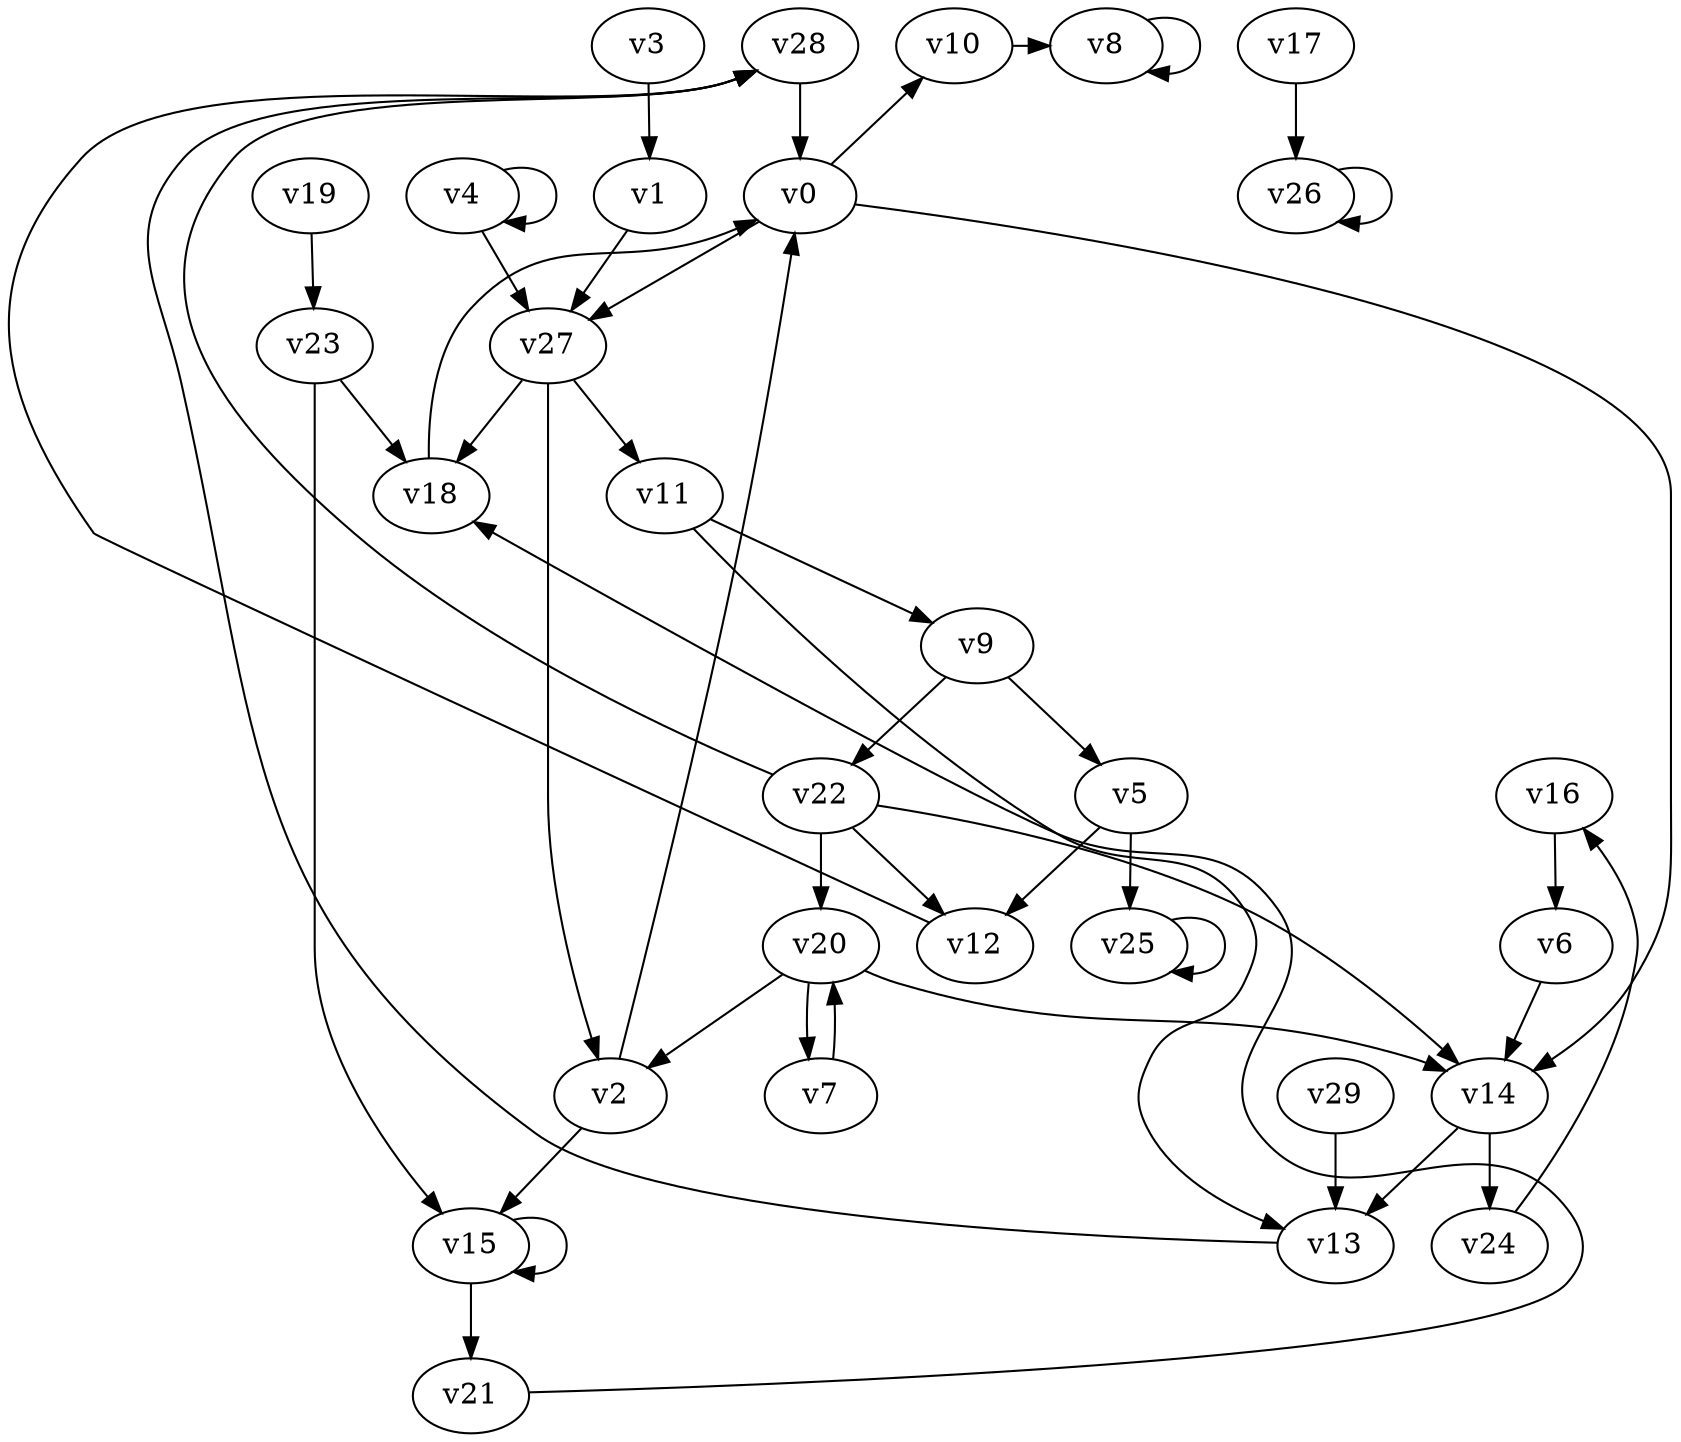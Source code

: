 // Benchmark game 37 - 30 vertices
// time_bound: 15
// targets: v27
digraph G {
    v0 [name="v0", player=1];
    v1 [name="v1", player=1];
    v2 [name="v2", player=0];
    v3 [name="v3", player=0];
    v4 [name="v4", player=0];
    v5 [name="v5", player=0];
    v6 [name="v6", player=1];
    v7 [name="v7", player=1];
    v8 [name="v8", player=0];
    v9 [name="v9", player=1];
    v10 [name="v10", player=1];
    v11 [name="v11", player=1];
    v12 [name="v12", player=1];
    v13 [name="v13", player=0];
    v14 [name="v14", player=0];
    v15 [name="v15", player=0];
    v16 [name="v16", player=0];
    v17 [name="v17", player=0];
    v18 [name="v18", player=0];
    v19 [name="v19", player=1];
    v20 [name="v20", player=0];
    v21 [name="v21", player=0];
    v22 [name="v22", player=0];
    v23 [name="v23", player=1];
    v24 [name="v24", player=1];
    v25 [name="v25", player=1];
    v26 [name="v26", player=0];
    v27 [name="v27", player=1, target=1];
    v28 [name="v28", player=0];
    v29 [name="v29", player=0];

    v0 -> v10 [constraint="t >= 4"];
    v1 -> v27 [constraint="t >= 1"];
    v2 -> v15;
    v3 -> v1;
    v4 -> v4 [constraint="t mod 5 == 1"];
    v5 -> v12;
    v6 -> v14;
    v7 -> v20;
    v8 -> v8 [constraint="t >= 1"];
    v9 -> v22;
    v10 -> v8 [constraint="t < 12"];
    v11 -> v13 [constraint="t < 8"];
    v12 -> v28 [constraint="t >= 5"];
    v13 -> v28 [constraint="t mod 3 == 0"];
    v14 -> v13;
    v15 -> v15;
    v16 -> v6;
    v17 -> v26;
    v18 -> v0;
    v19 -> v23;
    v20 -> v7;
    v21 -> v18 [constraint="t mod 3 == 2"];
    v22 -> v28 [constraint="t >= 1"];
    v23 -> v15;
    v24 -> v16 [constraint="t mod 5 == 3"];
    v25 -> v25;
    v26 -> v26 [constraint="t < 8"];
    v27 -> v2;
    v28 -> v0;
    v29 -> v13;
    v11 -> v9;
    v2 -> v0;
    v15 -> v21;
    v9 -> v5;
    v22 -> v14;
    v27 -> v18;
    v23 -> v18;
    v0 -> v14;
    v14 -> v24;
    v4 -> v27;
    v22 -> v12;
    v5 -> v25;
    v27 -> v11;
    v20 -> v14;
    v22 -> v20;
    v0 -> v27;
    v20 -> v2;
}

